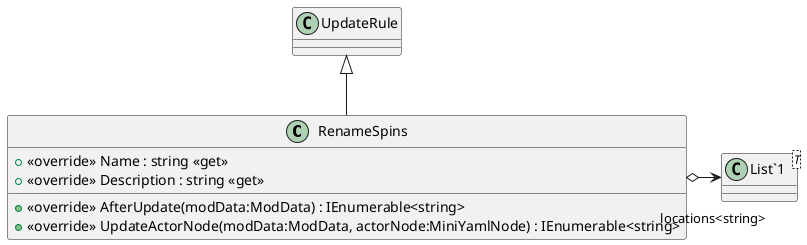 @startuml
class RenameSpins {
    + <<override>> Name : string <<get>>
    + <<override>> Description : string <<get>>
    + <<override>> AfterUpdate(modData:ModData) : IEnumerable<string>
    + <<override>> UpdateActorNode(modData:ModData, actorNode:MiniYamlNode) : IEnumerable<string>
}
class "List`1"<T> {
}
UpdateRule <|-- RenameSpins
RenameSpins o-> "locations<string>" "List`1"
@enduml
